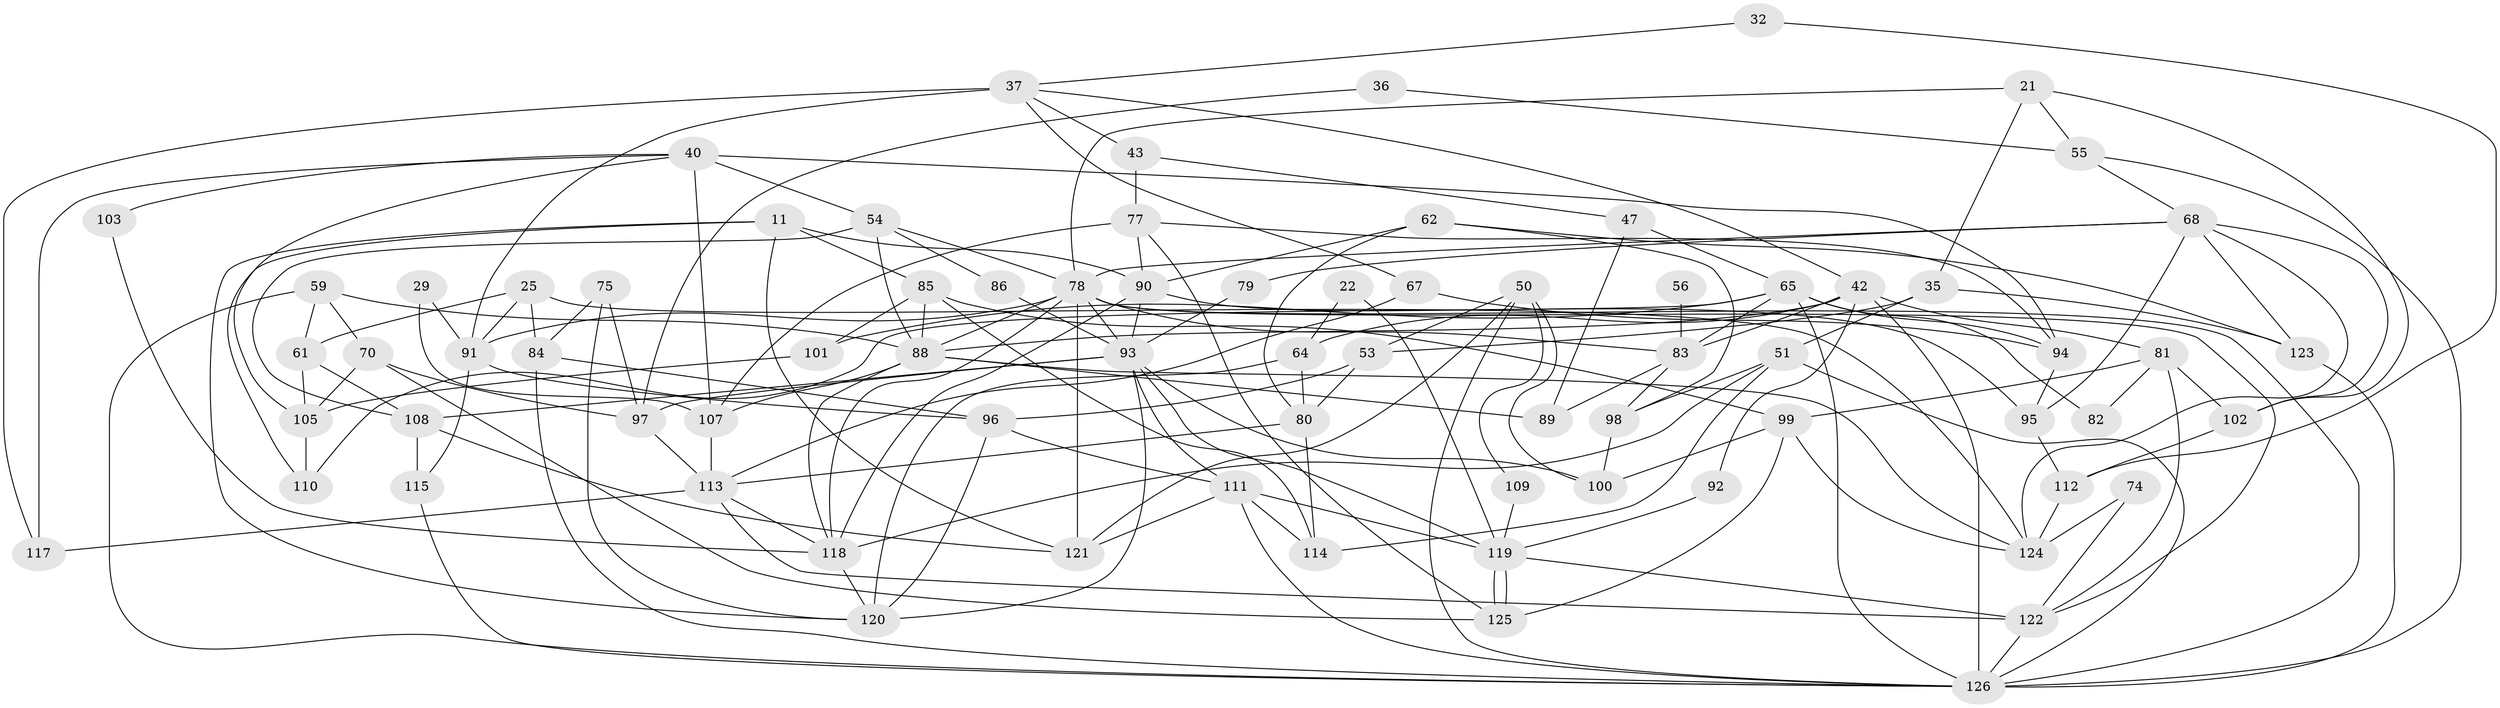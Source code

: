 // original degree distribution, {4: 0.3492063492063492, 3: 0.19047619047619047, 2: 0.15873015873015872, 5: 0.15873015873015872, 6: 0.10317460317460317, 8: 0.023809523809523808, 7: 0.015873015873015872}
// Generated by graph-tools (version 1.1) at 2025/53/03/04/25 21:53:40]
// undirected, 75 vertices, 173 edges
graph export_dot {
graph [start="1"]
  node [color=gray90,style=filled];
  11;
  21;
  22;
  25;
  29;
  32;
  35;
  36;
  37 [super="+17"];
  40;
  42;
  43;
  47 [super="+28"];
  50 [super="+18"];
  51;
  53;
  54 [super="+27"];
  55;
  56;
  59;
  61;
  62;
  64;
  65 [super="+31"];
  67;
  68 [super="+13+52"];
  70;
  74;
  75 [super="+5"];
  77;
  78 [super="+45+24+44"];
  79;
  80 [super="+1"];
  81;
  82;
  83 [super="+73"];
  84;
  85 [super="+6"];
  86;
  88 [super="+2+58"];
  89;
  90 [super="+26+69"];
  91 [super="+63"];
  92;
  93 [super="+60"];
  94 [super="+57"];
  95;
  96 [super="+4"];
  97;
  98;
  99 [super="+39"];
  100;
  101;
  102;
  103;
  105;
  107 [super="+7"];
  108 [super="+33"];
  109;
  110 [super="+46"];
  111 [super="+71"];
  112;
  113 [super="+16+49"];
  114;
  115;
  117;
  118 [super="+76"];
  119 [super="+23"];
  120 [super="+66"];
  121 [super="+87"];
  122 [super="+72"];
  123;
  124 [super="+116"];
  125 [super="+30"];
  126 [super="+48+106+104"];
  11 -- 110;
  11 -- 120;
  11 -- 121;
  11 -- 85;
  11 -- 90;
  21 -- 102;
  21 -- 35;
  21 -- 55;
  21 -- 78;
  22 -- 64;
  22 -- 119;
  25 -- 61;
  25 -- 84;
  25 -- 124;
  25 -- 91;
  29 -- 107;
  29 -- 91;
  32 -- 112;
  32 -- 37;
  35 -- 123;
  35 -- 51;
  35 -- 53;
  36 -- 55;
  36 -- 97;
  37 -- 91 [weight=2];
  37 -- 43;
  37 -- 67;
  37 -- 117;
  37 -- 42;
  40 -- 105;
  40 -- 94;
  40 -- 103;
  40 -- 107 [weight=2];
  40 -- 117;
  40 -- 54;
  42 -- 64;
  42 -- 81;
  42 -- 92;
  42 -- 83;
  42 -- 88;
  42 -- 126 [weight=2];
  43 -- 77;
  43 -- 47;
  47 -- 89;
  47 -- 65;
  50 -- 100;
  50 -- 109;
  50 -- 121;
  50 -- 53;
  50 -- 126;
  51 -- 98;
  51 -- 114;
  51 -- 118;
  51 -- 126;
  53 -- 96;
  53 -- 80;
  54 -- 88;
  54 -- 108;
  54 -- 86;
  54 -- 78;
  55 -- 68;
  55 -- 126;
  56 -- 83 [weight=2];
  59 -- 61;
  59 -- 88;
  59 -- 70;
  59 -- 126 [weight=2];
  61 -- 105;
  61 -- 108;
  62 -- 80;
  62 -- 98;
  62 -- 123;
  62 -- 90;
  64 -- 80;
  64 -- 120;
  65 -- 101;
  65 -- 94;
  65 -- 82;
  65 -- 83;
  65 -- 110;
  65 -- 126 [weight=2];
  67 -- 94;
  67 -- 113;
  68 -- 79;
  68 -- 124 [weight=2];
  68 -- 123;
  68 -- 95;
  68 -- 102;
  68 -- 78;
  70 -- 105;
  70 -- 97;
  70 -- 125;
  74 -- 122;
  74 -- 124;
  75 -- 97 [weight=2];
  75 -- 84;
  75 -- 120;
  77 -- 94;
  77 -- 107;
  77 -- 125;
  77 -- 90;
  78 -- 121 [weight=3];
  78 -- 88 [weight=2];
  78 -- 91;
  78 -- 118;
  78 -- 122;
  78 -- 83 [weight=2];
  78 -- 93;
  78 -- 126 [weight=4];
  79 -- 93;
  80 -- 114;
  80 -- 113;
  81 -- 82;
  81 -- 99;
  81 -- 102;
  81 -- 122;
  83 -- 98;
  83 -- 89 [weight=2];
  84 -- 96;
  84 -- 126;
  85 -- 114;
  85 -- 101;
  85 -- 88;
  85 -- 99;
  86 -- 93;
  88 -- 107 [weight=2];
  88 -- 118 [weight=2];
  88 -- 89;
  88 -- 124 [weight=2];
  90 -- 118 [weight=2];
  90 -- 93 [weight=2];
  90 -- 95;
  91 -- 115;
  91 -- 96;
  92 -- 119;
  93 -- 111;
  93 -- 97;
  93 -- 100;
  93 -- 119;
  93 -- 120;
  93 -- 108;
  94 -- 95 [weight=2];
  95 -- 112;
  96 -- 111;
  96 -- 120;
  97 -- 113;
  98 -- 100;
  99 -- 100;
  99 -- 125;
  99 -- 124;
  101 -- 105;
  102 -- 112;
  103 -- 118;
  105 -- 110 [weight=2];
  107 -- 113;
  108 -- 121;
  108 -- 115;
  109 -- 119;
  111 -- 114;
  111 -- 126 [weight=2];
  111 -- 121;
  111 -- 119;
  112 -- 124;
  113 -- 122 [weight=2];
  113 -- 117;
  113 -- 118;
  115 -- 126;
  118 -- 120;
  119 -- 125;
  119 -- 125;
  119 -- 122 [weight=2];
  122 -- 126;
  123 -- 126;
}
